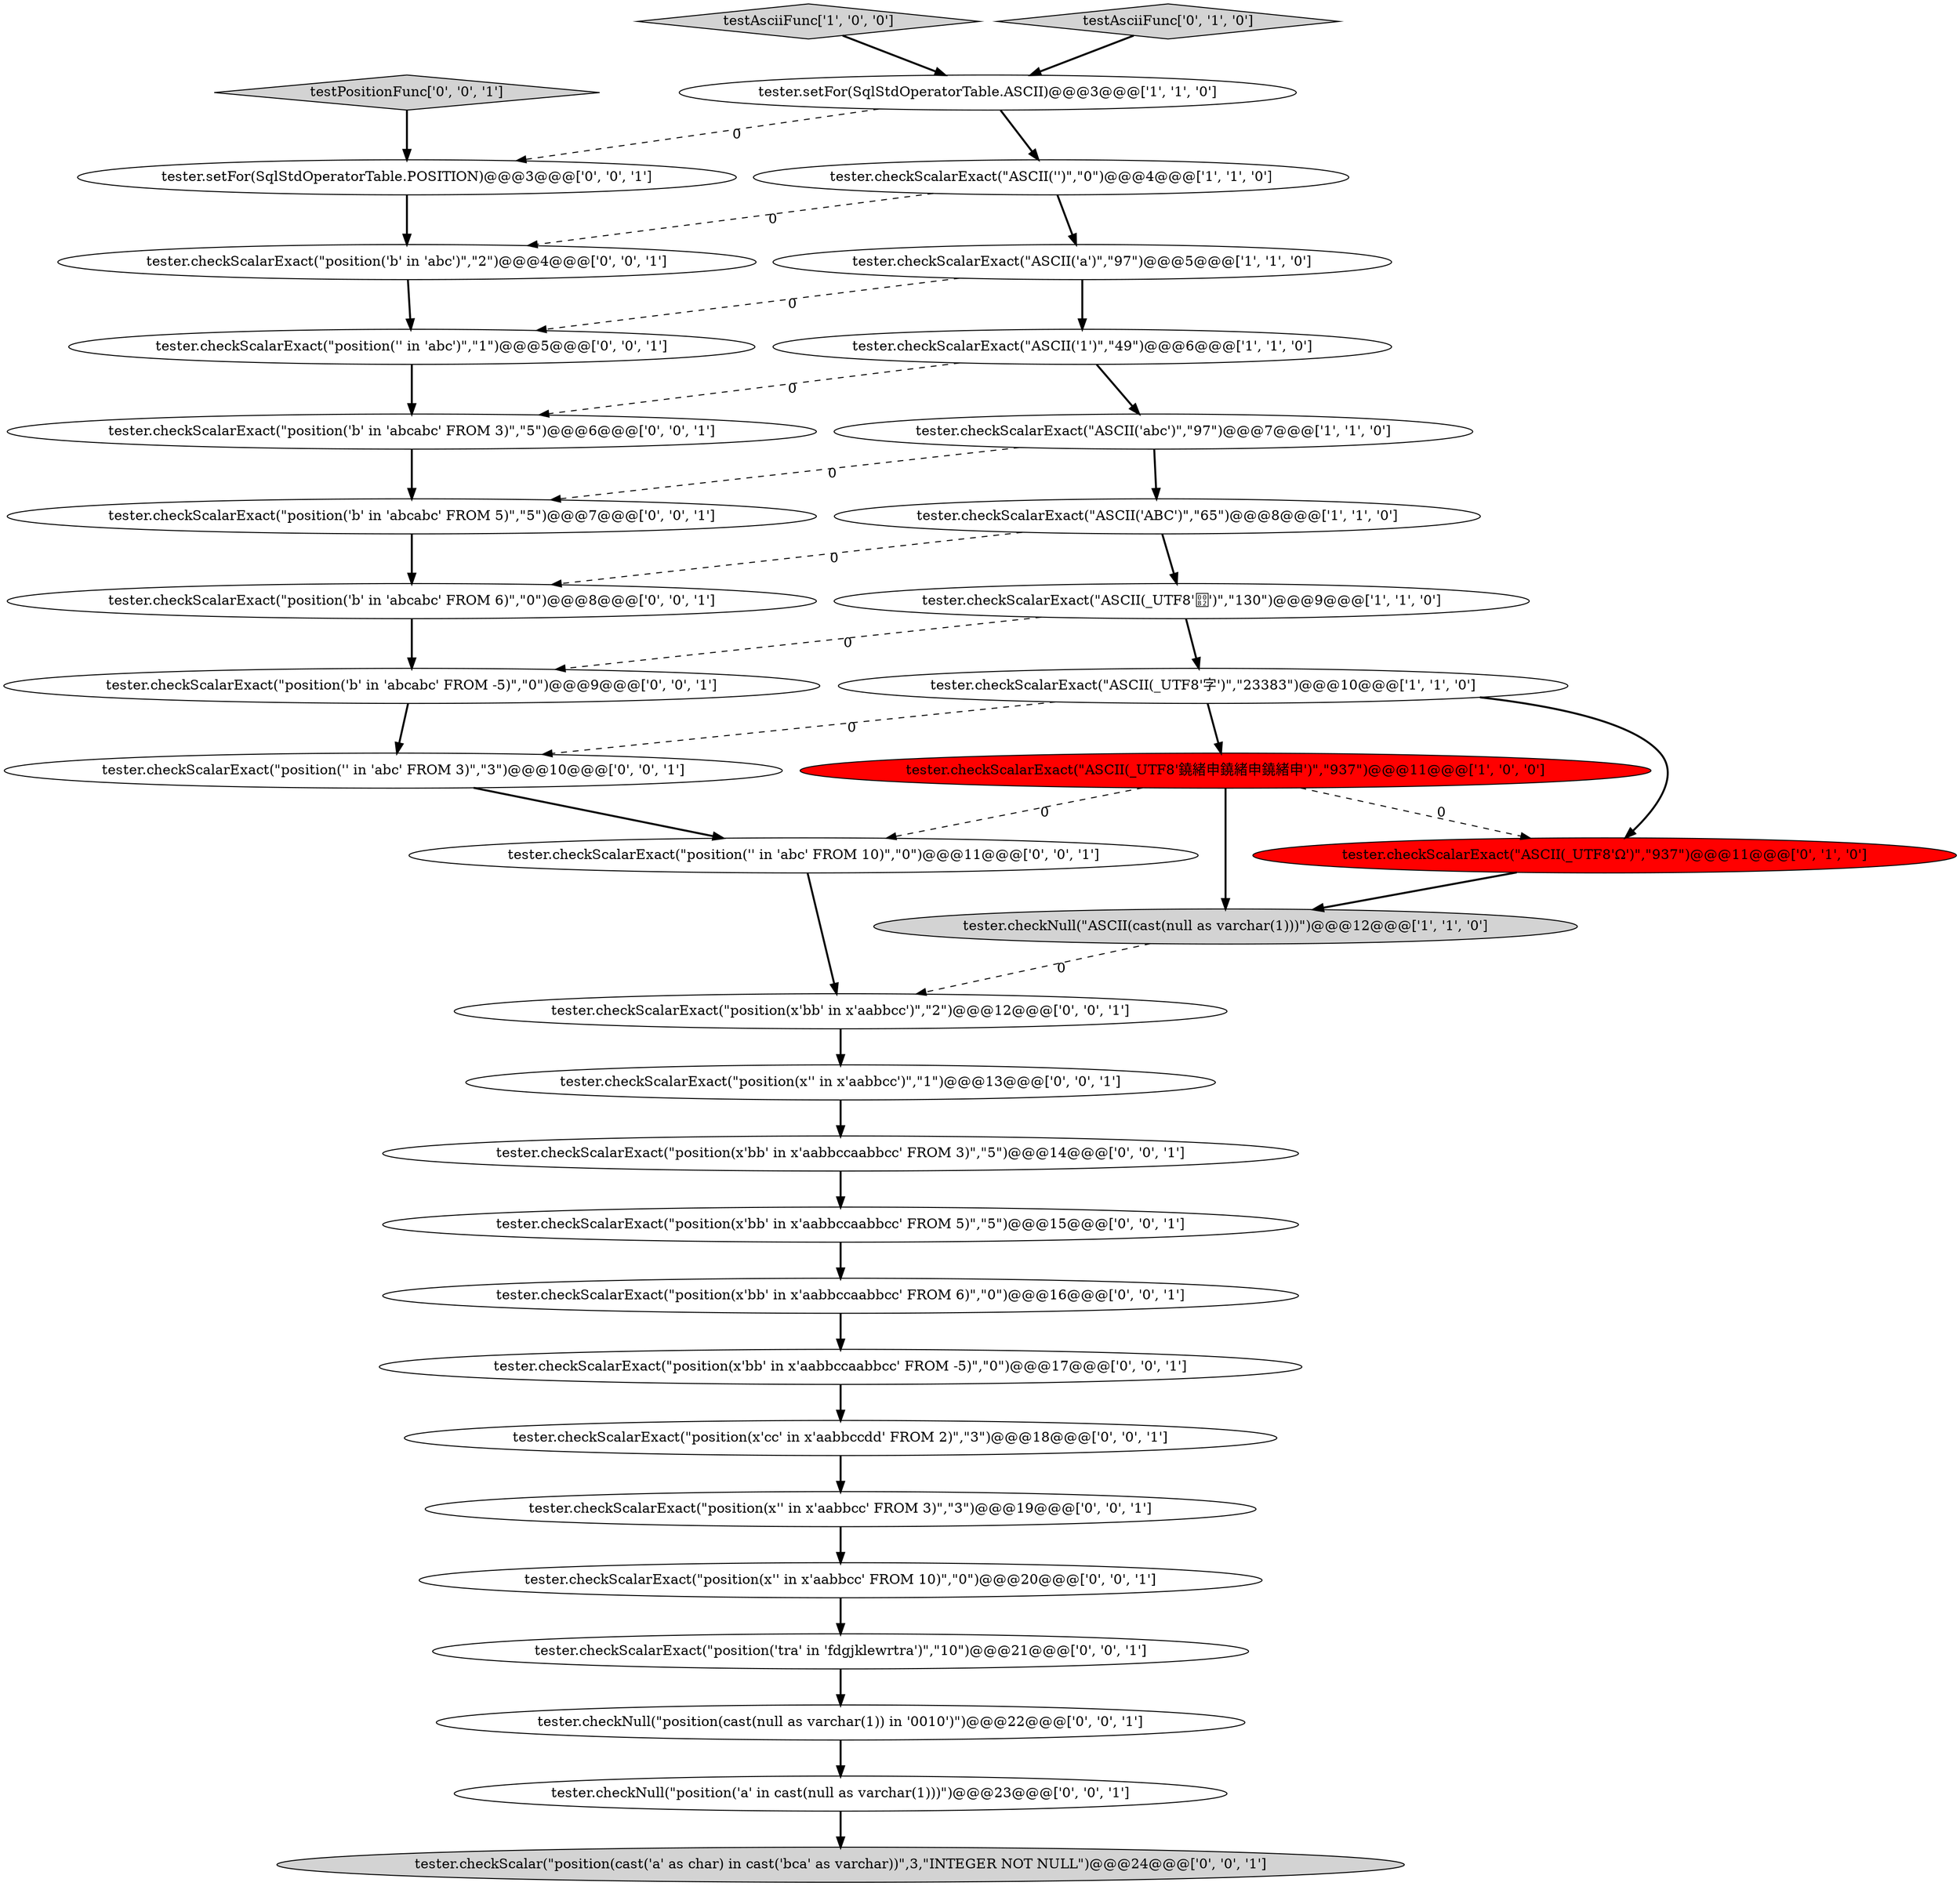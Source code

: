 digraph {
14 [style = filled, label = "tester.checkScalarExact(\"position('b' in 'abc')\",\"2\")@@@4@@@['0', '0', '1']", fillcolor = white, shape = ellipse image = "AAA0AAABBB3BBB"];
20 [style = filled, label = "tester.checkScalarExact(\"position(x'' in x'aabbcc')\",\"1\")@@@13@@@['0', '0', '1']", fillcolor = white, shape = ellipse image = "AAA0AAABBB3BBB"];
16 [style = filled, label = "tester.checkScalarExact(\"position('b' in 'abcabc' FROM 3)\",\"5\")@@@6@@@['0', '0', '1']", fillcolor = white, shape = ellipse image = "AAA0AAABBB3BBB"];
21 [style = filled, label = "tester.checkScalarExact(\"position('' in 'abc' FROM 3)\",\"3\")@@@10@@@['0', '0', '1']", fillcolor = white, shape = ellipse image = "AAA0AAABBB3BBB"];
13 [style = filled, label = "tester.checkScalarExact(\"position(x'bb' in x'aabbccaabbcc' FROM -5)\",\"0\")@@@17@@@['0', '0', '1']", fillcolor = white, shape = ellipse image = "AAA0AAABBB3BBB"];
10 [style = filled, label = "tester.checkScalarExact(\"ASCII('abc')\",\"97\")@@@7@@@['1', '1', '0']", fillcolor = white, shape = ellipse image = "AAA0AAABBB1BBB"];
25 [style = filled, label = "tester.checkNull(\"position('a' in cast(null as varchar(1)))\")@@@23@@@['0', '0', '1']", fillcolor = white, shape = ellipse image = "AAA0AAABBB3BBB"];
31 [style = filled, label = "tester.checkScalarExact(\"position('b' in 'abcabc' FROM 5)\",\"5\")@@@7@@@['0', '0', '1']", fillcolor = white, shape = ellipse image = "AAA0AAABBB3BBB"];
29 [style = filled, label = "tester.checkScalarExact(\"position('' in 'abc' FROM 10)\",\"0\")@@@11@@@['0', '0', '1']", fillcolor = white, shape = ellipse image = "AAA0AAABBB3BBB"];
19 [style = filled, label = "tester.checkScalarExact(\"position('' in 'abc')\",\"1\")@@@5@@@['0', '0', '1']", fillcolor = white, shape = ellipse image = "AAA0AAABBB3BBB"];
18 [style = filled, label = "tester.checkScalarExact(\"position('b' in 'abcabc' FROM -5)\",\"0\")@@@9@@@['0', '0', '1']", fillcolor = white, shape = ellipse image = "AAA0AAABBB3BBB"];
5 [style = filled, label = "tester.checkScalarExact(\"ASCII('ABC')\",\"65\")@@@8@@@['1', '1', '0']", fillcolor = white, shape = ellipse image = "AAA0AAABBB1BBB"];
6 [style = filled, label = "testAsciiFunc['1', '0', '0']", fillcolor = lightgray, shape = diamond image = "AAA0AAABBB1BBB"];
9 [style = filled, label = "tester.checkScalarExact(\"ASCII('1')\",\"49\")@@@6@@@['1', '1', '0']", fillcolor = white, shape = ellipse image = "AAA0AAABBB1BBB"];
12 [style = filled, label = "tester.checkScalarExact(\"ASCII(_UTF8'Ω')\",\"937\")@@@11@@@['0', '1', '0']", fillcolor = red, shape = ellipse image = "AAA1AAABBB2BBB"];
15 [style = filled, label = "tester.setFor(SqlStdOperatorTable.POSITION)@@@3@@@['0', '0', '1']", fillcolor = white, shape = ellipse image = "AAA0AAABBB3BBB"];
0 [style = filled, label = "tester.checkScalarExact(\"ASCII('')\",\"0\")@@@4@@@['1', '1', '0']", fillcolor = white, shape = ellipse image = "AAA0AAABBB1BBB"];
17 [style = filled, label = "tester.checkScalarExact(\"position(x'cc' in x'aabbccdd' FROM 2)\",\"3\")@@@18@@@['0', '0', '1']", fillcolor = white, shape = ellipse image = "AAA0AAABBB3BBB"];
1 [style = filled, label = "tester.checkNull(\"ASCII(cast(null as varchar(1)))\")@@@12@@@['1', '1', '0']", fillcolor = lightgray, shape = ellipse image = "AAA0AAABBB1BBB"];
26 [style = filled, label = "tester.checkScalarExact(\"position(x'bb' in x'aabbccaabbcc' FROM 6)\",\"0\")@@@16@@@['0', '0', '1']", fillcolor = white, shape = ellipse image = "AAA0AAABBB3BBB"];
22 [style = filled, label = "tester.checkScalarExact(\"position(x'bb' in x'aabbccaabbcc' FROM 5)\",\"5\")@@@15@@@['0', '0', '1']", fillcolor = white, shape = ellipse image = "AAA0AAABBB3BBB"];
7 [style = filled, label = "tester.checkScalarExact(\"ASCII('a')\",\"97\")@@@5@@@['1', '1', '0']", fillcolor = white, shape = ellipse image = "AAA0AAABBB1BBB"];
8 [style = filled, label = "tester.setFor(SqlStdOperatorTable.ASCII)@@@3@@@['1', '1', '0']", fillcolor = white, shape = ellipse image = "AAA0AAABBB1BBB"];
35 [style = filled, label = "tester.checkScalarExact(\"position(x'bb' in x'aabbcc')\",\"2\")@@@12@@@['0', '0', '1']", fillcolor = white, shape = ellipse image = "AAA0AAABBB3BBB"];
32 [style = filled, label = "tester.checkScalarExact(\"position(x'' in x'aabbcc' FROM 3)\",\"3\")@@@19@@@['0', '0', '1']", fillcolor = white, shape = ellipse image = "AAA0AAABBB3BBB"];
30 [style = filled, label = "tester.checkScalarExact(\"position(x'bb' in x'aabbccaabbcc' FROM 3)\",\"5\")@@@14@@@['0', '0', '1']", fillcolor = white, shape = ellipse image = "AAA0AAABBB3BBB"];
2 [style = filled, label = "tester.checkScalarExact(\"ASCII(_UTF8'鐃緒申鐃緒申鐃緒申')\",\"937\")@@@11@@@['1', '0', '0']", fillcolor = red, shape = ellipse image = "AAA1AAABBB1BBB"];
34 [style = filled, label = "tester.checkScalarExact(\"position(x'' in x'aabbcc' FROM 10)\",\"0\")@@@20@@@['0', '0', '1']", fillcolor = white, shape = ellipse image = "AAA0AAABBB3BBB"];
4 [style = filled, label = "tester.checkScalarExact(\"ASCII(_UTF8'')\",\"130\")@@@9@@@['1', '1', '0']", fillcolor = white, shape = ellipse image = "AAA0AAABBB1BBB"];
11 [style = filled, label = "testAsciiFunc['0', '1', '0']", fillcolor = lightgray, shape = diamond image = "AAA0AAABBB2BBB"];
33 [style = filled, label = "tester.checkScalarExact(\"position('b' in 'abcabc' FROM 6)\",\"0\")@@@8@@@['0', '0', '1']", fillcolor = white, shape = ellipse image = "AAA0AAABBB3BBB"];
3 [style = filled, label = "tester.checkScalarExact(\"ASCII(_UTF8'字')\",\"23383\")@@@10@@@['1', '1', '0']", fillcolor = white, shape = ellipse image = "AAA0AAABBB1BBB"];
23 [style = filled, label = "tester.checkNull(\"position(cast(null as varchar(1)) in '0010')\")@@@22@@@['0', '0', '1']", fillcolor = white, shape = ellipse image = "AAA0AAABBB3BBB"];
24 [style = filled, label = "tester.checkScalar(\"position(cast('a' as char) in cast('bca' as varchar))\",3,\"INTEGER NOT NULL\")@@@24@@@['0', '0', '1']", fillcolor = lightgray, shape = ellipse image = "AAA0AAABBB3BBB"];
27 [style = filled, label = "testPositionFunc['0', '0', '1']", fillcolor = lightgray, shape = diamond image = "AAA0AAABBB3BBB"];
28 [style = filled, label = "tester.checkScalarExact(\"position('tra' in 'fdgjklewrtra')\",\"10\")@@@21@@@['0', '0', '1']", fillcolor = white, shape = ellipse image = "AAA0AAABBB3BBB"];
22->26 [style = bold, label=""];
4->18 [style = dashed, label="0"];
4->3 [style = bold, label=""];
23->25 [style = bold, label=""];
9->16 [style = dashed, label="0"];
30->22 [style = bold, label=""];
1->35 [style = dashed, label="0"];
15->14 [style = bold, label=""];
3->21 [style = dashed, label="0"];
35->20 [style = bold, label=""];
2->1 [style = bold, label=""];
8->15 [style = dashed, label="0"];
10->31 [style = dashed, label="0"];
14->19 [style = bold, label=""];
32->34 [style = bold, label=""];
9->10 [style = bold, label=""];
3->12 [style = bold, label=""];
17->32 [style = bold, label=""];
12->1 [style = bold, label=""];
27->15 [style = bold, label=""];
26->13 [style = bold, label=""];
19->16 [style = bold, label=""];
0->7 [style = bold, label=""];
8->0 [style = bold, label=""];
7->9 [style = bold, label=""];
34->28 [style = bold, label=""];
0->14 [style = dashed, label="0"];
25->24 [style = bold, label=""];
13->17 [style = bold, label=""];
2->12 [style = dashed, label="0"];
21->29 [style = bold, label=""];
10->5 [style = bold, label=""];
3->2 [style = bold, label=""];
33->18 [style = bold, label=""];
7->19 [style = dashed, label="0"];
28->23 [style = bold, label=""];
16->31 [style = bold, label=""];
31->33 [style = bold, label=""];
2->29 [style = dashed, label="0"];
5->4 [style = bold, label=""];
6->8 [style = bold, label=""];
5->33 [style = dashed, label="0"];
11->8 [style = bold, label=""];
29->35 [style = bold, label=""];
18->21 [style = bold, label=""];
20->30 [style = bold, label=""];
}
